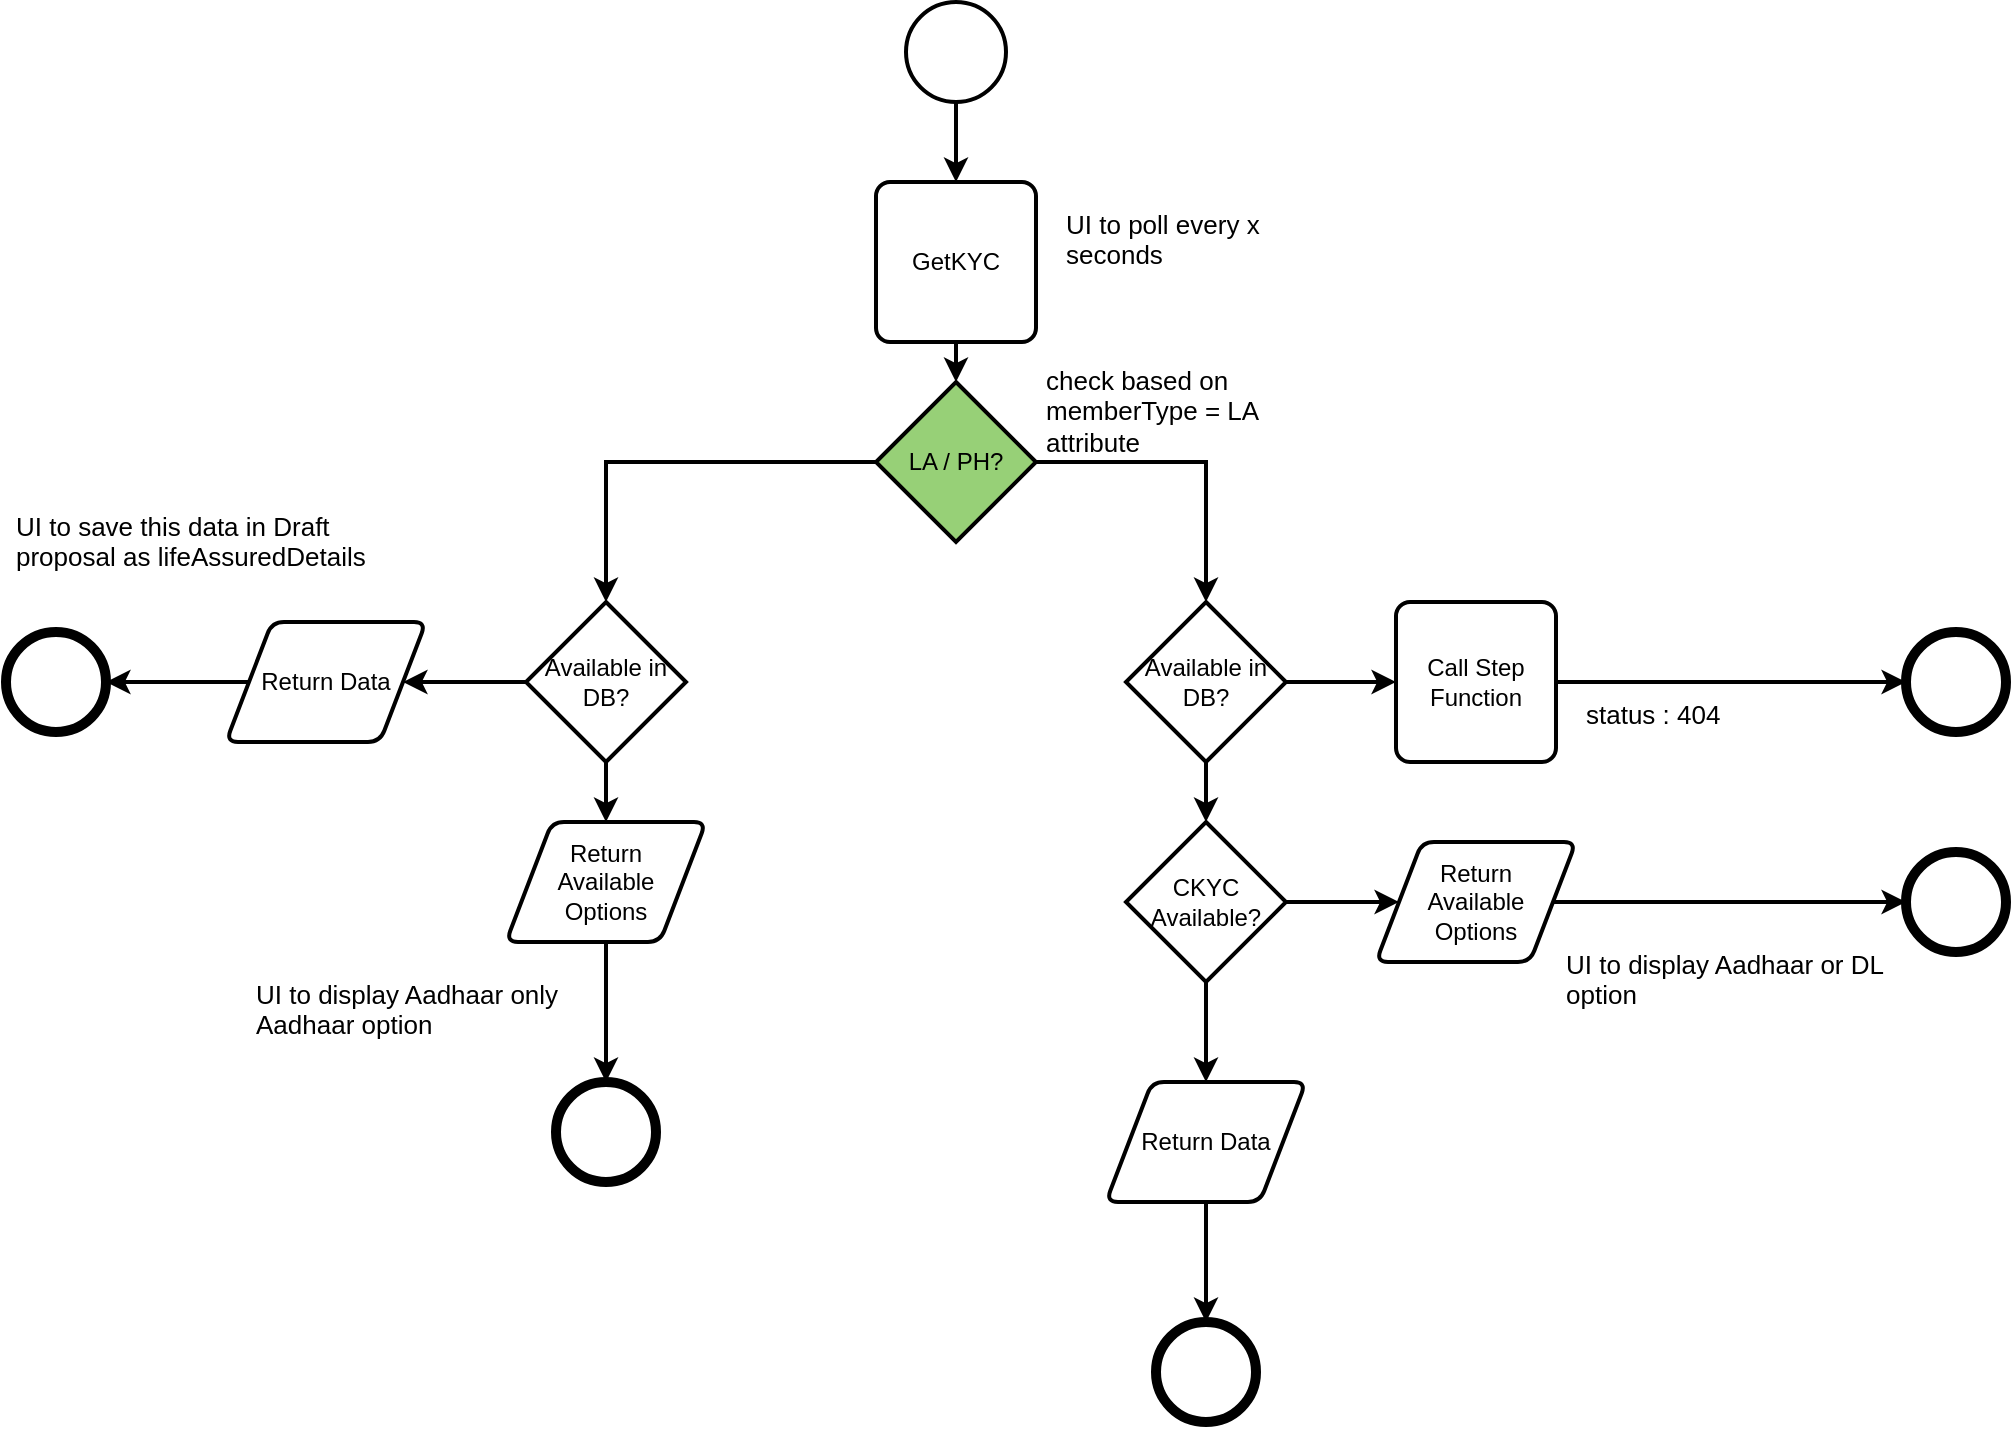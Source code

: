 <mxfile version="21.8.2" type="github">
  <diagram name="Page-1" id="XI_YfOdhx-SJYV5ovgZb">
    <mxGraphModel dx="1768" dy="817" grid="0" gridSize="10" guides="1" tooltips="1" connect="1" arrows="1" fold="1" page="0" pageScale="1" pageWidth="850" pageHeight="1100" math="0" shadow="0">
      <root>
        <mxCell id="0" />
        <mxCell id="1" parent="0" />
        <mxCell id="BLmpcNob6G6IbGxpa6Lp-56" style="edgeStyle=orthogonalEdgeStyle;rounded=0;orthogonalLoop=1;jettySize=auto;html=1;exitX=0.5;exitY=1;exitDx=0;exitDy=0;exitPerimeter=0;entryX=0.5;entryY=0;entryDx=0;entryDy=0;strokeWidth=2;" edge="1" parent="1" source="BLmpcNob6G6IbGxpa6Lp-38" target="BLmpcNob6G6IbGxpa6Lp-39">
          <mxGeometry relative="1" as="geometry" />
        </mxCell>
        <mxCell id="BLmpcNob6G6IbGxpa6Lp-38" value="" style="strokeWidth=2;html=1;shape=mxgraph.flowchart.start_2;whiteSpace=wrap;" vertex="1" parent="1">
          <mxGeometry x="340" y="40" width="50" height="50" as="geometry" />
        </mxCell>
        <mxCell id="BLmpcNob6G6IbGxpa6Lp-39" value="GetKYC" style="rounded=1;whiteSpace=wrap;html=1;absoluteArcSize=1;arcSize=14;strokeWidth=2;" vertex="1" parent="1">
          <mxGeometry x="325" y="130" width="80" height="80" as="geometry" />
        </mxCell>
        <mxCell id="BLmpcNob6G6IbGxpa6Lp-60" style="edgeStyle=orthogonalEdgeStyle;shape=connector;rounded=0;orthogonalLoop=1;jettySize=auto;html=1;exitX=1;exitY=0.5;exitDx=0;exitDy=0;exitPerimeter=0;entryX=0;entryY=0.5;entryDx=0;entryDy=0;labelBackgroundColor=default;strokeColor=default;strokeWidth=2;align=center;verticalAlign=middle;fontFamily=Helvetica;fontSize=11;fontColor=default;endArrow=classic;" edge="1" parent="1" source="BLmpcNob6G6IbGxpa6Lp-40" target="BLmpcNob6G6IbGxpa6Lp-43">
          <mxGeometry relative="1" as="geometry" />
        </mxCell>
        <mxCell id="BLmpcNob6G6IbGxpa6Lp-40" value="Available in DB?" style="strokeWidth=2;html=1;shape=mxgraph.flowchart.decision;whiteSpace=wrap;" vertex="1" parent="1">
          <mxGeometry x="450" y="340" width="80" height="80" as="geometry" />
        </mxCell>
        <mxCell id="BLmpcNob6G6IbGxpa6Lp-67" style="edgeStyle=orthogonalEdgeStyle;shape=connector;rounded=0;orthogonalLoop=1;jettySize=auto;html=1;exitX=0.5;exitY=1;exitDx=0;exitDy=0;labelBackgroundColor=default;strokeColor=default;strokeWidth=2;align=center;verticalAlign=middle;fontFamily=Helvetica;fontSize=11;fontColor=default;endArrow=classic;" edge="1" parent="1" source="BLmpcNob6G6IbGxpa6Lp-41" target="BLmpcNob6G6IbGxpa6Lp-42">
          <mxGeometry relative="1" as="geometry" />
        </mxCell>
        <mxCell id="BLmpcNob6G6IbGxpa6Lp-41" value="Return Data" style="shape=parallelogram;html=1;strokeWidth=2;perimeter=parallelogramPerimeter;whiteSpace=wrap;rounded=1;arcSize=12;size=0.23;" vertex="1" parent="1">
          <mxGeometry x="440" y="580" width="100" height="60" as="geometry" />
        </mxCell>
        <mxCell id="BLmpcNob6G6IbGxpa6Lp-42" value="" style="shape=ellipse;html=1;dashed=0;whiteSpace=wrap;aspect=fixed;strokeWidth=5;perimeter=ellipsePerimeter;" vertex="1" parent="1">
          <mxGeometry x="465" y="700" width="50" height="50" as="geometry" />
        </mxCell>
        <mxCell id="BLmpcNob6G6IbGxpa6Lp-62" style="edgeStyle=orthogonalEdgeStyle;shape=connector;rounded=0;orthogonalLoop=1;jettySize=auto;html=1;exitX=1;exitY=0.5;exitDx=0;exitDy=0;entryX=0;entryY=0.5;entryDx=0;entryDy=0;labelBackgroundColor=default;strokeColor=default;strokeWidth=2;align=center;verticalAlign=middle;fontFamily=Helvetica;fontSize=11;fontColor=default;endArrow=classic;" edge="1" parent="1" source="BLmpcNob6G6IbGxpa6Lp-43" target="BLmpcNob6G6IbGxpa6Lp-45">
          <mxGeometry relative="1" as="geometry" />
        </mxCell>
        <mxCell id="BLmpcNob6G6IbGxpa6Lp-43" value="Call Step Function" style="rounded=1;whiteSpace=wrap;html=1;absoluteArcSize=1;arcSize=14;strokeWidth=2;" vertex="1" parent="1">
          <mxGeometry x="585" y="340" width="80" height="80" as="geometry" />
        </mxCell>
        <mxCell id="BLmpcNob6G6IbGxpa6Lp-64" style="edgeStyle=orthogonalEdgeStyle;shape=connector;rounded=0;orthogonalLoop=1;jettySize=auto;html=1;exitX=1;exitY=0.5;exitDx=0;exitDy=0;exitPerimeter=0;labelBackgroundColor=default;strokeColor=default;strokeWidth=2;align=center;verticalAlign=middle;fontFamily=Helvetica;fontSize=11;fontColor=default;endArrow=classic;" edge="1" parent="1" source="BLmpcNob6G6IbGxpa6Lp-44" target="BLmpcNob6G6IbGxpa6Lp-47">
          <mxGeometry relative="1" as="geometry" />
        </mxCell>
        <mxCell id="BLmpcNob6G6IbGxpa6Lp-66" style="edgeStyle=orthogonalEdgeStyle;shape=connector;rounded=0;orthogonalLoop=1;jettySize=auto;html=1;exitX=0.5;exitY=1;exitDx=0;exitDy=0;exitPerimeter=0;labelBackgroundColor=default;strokeColor=default;strokeWidth=2;align=center;verticalAlign=middle;fontFamily=Helvetica;fontSize=11;fontColor=default;endArrow=classic;" edge="1" parent="1" source="BLmpcNob6G6IbGxpa6Lp-44" target="BLmpcNob6G6IbGxpa6Lp-41">
          <mxGeometry relative="1" as="geometry" />
        </mxCell>
        <mxCell id="BLmpcNob6G6IbGxpa6Lp-44" value="CKYC Available?" style="strokeWidth=2;html=1;shape=mxgraph.flowchart.decision;whiteSpace=wrap;" vertex="1" parent="1">
          <mxGeometry x="450" y="450" width="80" height="80" as="geometry" />
        </mxCell>
        <mxCell id="BLmpcNob6G6IbGxpa6Lp-45" value="" style="shape=ellipse;html=1;dashed=0;whiteSpace=wrap;aspect=fixed;strokeWidth=5;perimeter=ellipsePerimeter;" vertex="1" parent="1">
          <mxGeometry x="840" y="355" width="50" height="50" as="geometry" />
        </mxCell>
        <mxCell id="BLmpcNob6G6IbGxpa6Lp-63" style="edgeStyle=orthogonalEdgeStyle;shape=connector;rounded=0;orthogonalLoop=1;jettySize=auto;html=1;exitX=1;exitY=0.5;exitDx=0;exitDy=0;labelBackgroundColor=default;strokeColor=default;strokeWidth=2;align=center;verticalAlign=middle;fontFamily=Helvetica;fontSize=11;fontColor=default;endArrow=classic;" edge="1" parent="1" source="BLmpcNob6G6IbGxpa6Lp-47" target="BLmpcNob6G6IbGxpa6Lp-48">
          <mxGeometry relative="1" as="geometry" />
        </mxCell>
        <mxCell id="BLmpcNob6G6IbGxpa6Lp-47" value="Return &lt;br&gt;Available &lt;br&gt;Options" style="shape=parallelogram;html=1;strokeWidth=2;perimeter=parallelogramPerimeter;whiteSpace=wrap;rounded=1;arcSize=12;size=0.23;" vertex="1" parent="1">
          <mxGeometry x="575" y="460" width="100" height="60" as="geometry" />
        </mxCell>
        <mxCell id="BLmpcNob6G6IbGxpa6Lp-48" value="" style="shape=ellipse;html=1;dashed=0;whiteSpace=wrap;aspect=fixed;strokeWidth=5;perimeter=ellipsePerimeter;" vertex="1" parent="1">
          <mxGeometry x="840" y="465" width="50" height="50" as="geometry" />
        </mxCell>
        <mxCell id="BLmpcNob6G6IbGxpa6Lp-50" value="LA / PH?" style="strokeWidth=2;html=1;shape=mxgraph.flowchart.decision;whiteSpace=wrap;fillColor=#97D077;" vertex="1" parent="1">
          <mxGeometry x="325" y="230" width="80" height="80" as="geometry" />
        </mxCell>
        <mxCell id="BLmpcNob6G6IbGxpa6Lp-68" style="edgeStyle=orthogonalEdgeStyle;shape=connector;rounded=0;orthogonalLoop=1;jettySize=auto;html=1;exitX=0.5;exitY=1;exitDx=0;exitDy=0;exitPerimeter=0;entryX=0.5;entryY=0;entryDx=0;entryDy=0;labelBackgroundColor=default;strokeColor=default;strokeWidth=2;align=center;verticalAlign=middle;fontFamily=Helvetica;fontSize=11;fontColor=default;endArrow=classic;" edge="1" parent="1" source="BLmpcNob6G6IbGxpa6Lp-51" target="BLmpcNob6G6IbGxpa6Lp-52">
          <mxGeometry relative="1" as="geometry" />
        </mxCell>
        <mxCell id="BLmpcNob6G6IbGxpa6Lp-70" style="edgeStyle=orthogonalEdgeStyle;shape=connector;rounded=0;orthogonalLoop=1;jettySize=auto;html=1;exitX=0;exitY=0.5;exitDx=0;exitDy=0;exitPerimeter=0;entryX=1;entryY=0.5;entryDx=0;entryDy=0;labelBackgroundColor=default;strokeColor=default;strokeWidth=2;align=center;verticalAlign=middle;fontFamily=Helvetica;fontSize=11;fontColor=default;endArrow=classic;" edge="1" parent="1" source="BLmpcNob6G6IbGxpa6Lp-51" target="BLmpcNob6G6IbGxpa6Lp-54">
          <mxGeometry relative="1" as="geometry" />
        </mxCell>
        <mxCell id="BLmpcNob6G6IbGxpa6Lp-51" value="Available in DB?" style="strokeWidth=2;html=1;shape=mxgraph.flowchart.decision;whiteSpace=wrap;" vertex="1" parent="1">
          <mxGeometry x="150" y="340" width="80" height="80" as="geometry" />
        </mxCell>
        <mxCell id="BLmpcNob6G6IbGxpa6Lp-69" style="edgeStyle=orthogonalEdgeStyle;shape=connector;rounded=0;orthogonalLoop=1;jettySize=auto;html=1;exitX=0.5;exitY=1;exitDx=0;exitDy=0;entryX=0.5;entryY=0;entryDx=0;entryDy=0;labelBackgroundColor=default;strokeColor=default;strokeWidth=2;align=center;verticalAlign=middle;fontFamily=Helvetica;fontSize=11;fontColor=default;endArrow=classic;" edge="1" parent="1" source="BLmpcNob6G6IbGxpa6Lp-52" target="BLmpcNob6G6IbGxpa6Lp-53">
          <mxGeometry relative="1" as="geometry" />
        </mxCell>
        <mxCell id="BLmpcNob6G6IbGxpa6Lp-52" value="Return&lt;br&gt;Available&lt;br&gt;Options" style="shape=parallelogram;html=1;strokeWidth=2;perimeter=parallelogramPerimeter;whiteSpace=wrap;rounded=1;arcSize=12;size=0.23;" vertex="1" parent="1">
          <mxGeometry x="140" y="450" width="100" height="60" as="geometry" />
        </mxCell>
        <mxCell id="BLmpcNob6G6IbGxpa6Lp-53" value="" style="shape=ellipse;html=1;dashed=0;whiteSpace=wrap;aspect=fixed;strokeWidth=5;perimeter=ellipsePerimeter;" vertex="1" parent="1">
          <mxGeometry x="165" y="580" width="50" height="50" as="geometry" />
        </mxCell>
        <mxCell id="BLmpcNob6G6IbGxpa6Lp-71" style="edgeStyle=orthogonalEdgeStyle;shape=connector;rounded=0;orthogonalLoop=1;jettySize=auto;html=1;exitX=0;exitY=0.5;exitDx=0;exitDy=0;entryX=1;entryY=0.5;entryDx=0;entryDy=0;labelBackgroundColor=default;strokeColor=default;strokeWidth=2;align=center;verticalAlign=middle;fontFamily=Helvetica;fontSize=11;fontColor=default;endArrow=classic;" edge="1" parent="1" source="BLmpcNob6G6IbGxpa6Lp-54" target="BLmpcNob6G6IbGxpa6Lp-55">
          <mxGeometry relative="1" as="geometry" />
        </mxCell>
        <mxCell id="BLmpcNob6G6IbGxpa6Lp-54" value="Return Data" style="shape=parallelogram;html=1;strokeWidth=2;perimeter=parallelogramPerimeter;whiteSpace=wrap;rounded=1;arcSize=12;size=0.23;" vertex="1" parent="1">
          <mxGeometry y="350" width="100" height="60" as="geometry" />
        </mxCell>
        <mxCell id="BLmpcNob6G6IbGxpa6Lp-55" value="" style="shape=ellipse;html=1;dashed=0;whiteSpace=wrap;aspect=fixed;strokeWidth=5;perimeter=ellipsePerimeter;" vertex="1" parent="1">
          <mxGeometry x="-110" y="355" width="50" height="50" as="geometry" />
        </mxCell>
        <mxCell id="BLmpcNob6G6IbGxpa6Lp-57" style="edgeStyle=orthogonalEdgeStyle;rounded=0;orthogonalLoop=1;jettySize=auto;html=1;exitX=0.5;exitY=1;exitDx=0;exitDy=0;entryX=0.5;entryY=0;entryDx=0;entryDy=0;entryPerimeter=0;strokeWidth=2;" edge="1" parent="1" source="BLmpcNob6G6IbGxpa6Lp-39" target="BLmpcNob6G6IbGxpa6Lp-50">
          <mxGeometry relative="1" as="geometry" />
        </mxCell>
        <mxCell id="BLmpcNob6G6IbGxpa6Lp-58" style="edgeStyle=orthogonalEdgeStyle;rounded=0;orthogonalLoop=1;jettySize=auto;html=1;entryX=0.5;entryY=0;entryDx=0;entryDy=0;entryPerimeter=0;strokeWidth=2;" edge="1" parent="1" source="BLmpcNob6G6IbGxpa6Lp-50" target="BLmpcNob6G6IbGxpa6Lp-51">
          <mxGeometry relative="1" as="geometry" />
        </mxCell>
        <mxCell id="BLmpcNob6G6IbGxpa6Lp-59" style="edgeStyle=orthogonalEdgeStyle;shape=connector;rounded=0;orthogonalLoop=1;jettySize=auto;html=1;exitX=1;exitY=0.5;exitDx=0;exitDy=0;exitPerimeter=0;entryX=0.5;entryY=0;entryDx=0;entryDy=0;entryPerimeter=0;labelBackgroundColor=default;strokeColor=default;strokeWidth=2;align=center;verticalAlign=middle;fontFamily=Helvetica;fontSize=11;fontColor=default;endArrow=classic;" edge="1" parent="1" source="BLmpcNob6G6IbGxpa6Lp-50" target="BLmpcNob6G6IbGxpa6Lp-40">
          <mxGeometry relative="1" as="geometry" />
        </mxCell>
        <mxCell id="BLmpcNob6G6IbGxpa6Lp-65" style="edgeStyle=orthogonalEdgeStyle;shape=connector;rounded=0;orthogonalLoop=1;jettySize=auto;html=1;exitX=0.5;exitY=1;exitDx=0;exitDy=0;exitPerimeter=0;entryX=0.5;entryY=0;entryDx=0;entryDy=0;entryPerimeter=0;labelBackgroundColor=default;strokeColor=default;strokeWidth=2;align=center;verticalAlign=middle;fontFamily=Helvetica;fontSize=11;fontColor=default;endArrow=classic;" edge="1" parent="1" source="BLmpcNob6G6IbGxpa6Lp-40" target="BLmpcNob6G6IbGxpa6Lp-44">
          <mxGeometry relative="1" as="geometry" />
        </mxCell>
        <mxCell id="BLmpcNob6G6IbGxpa6Lp-74" value="&lt;h1 style=&quot;font-size: 13px;&quot;&gt;&lt;span style=&quot;background-color: initial; font-size: 13px; font-weight: normal;&quot;&gt;UI to display Aadhaar or DL option&lt;/span&gt;&lt;br style=&quot;font-size: 13px;&quot;&gt;&lt;/h1&gt;" style="text;html=1;strokeColor=none;fillColor=none;spacing=5;spacingTop=-20;whiteSpace=wrap;overflow=hidden;rounded=0;fontSize=13;fontFamily=Helvetica;fontColor=default;" vertex="1" parent="1">
          <mxGeometry x="665" y="515" width="190" height="50" as="geometry" />
        </mxCell>
        <mxCell id="BLmpcNob6G6IbGxpa6Lp-76" value="&lt;h1 style=&quot;font-size: 13px;&quot;&gt;&lt;span style=&quot;background-color: initial; font-size: 13px; font-weight: normal;&quot;&gt;UI to display Aadhaar only Aadhaar option&lt;/span&gt;&lt;br style=&quot;font-size: 13px;&quot;&gt;&lt;/h1&gt;" style="text;html=1;strokeColor=none;fillColor=none;spacing=5;spacingTop=-20;whiteSpace=wrap;overflow=hidden;rounded=0;fontSize=13;fontFamily=Helvetica;fontColor=default;" vertex="1" parent="1">
          <mxGeometry x="10" y="530" width="190" height="50" as="geometry" />
        </mxCell>
        <mxCell id="BLmpcNob6G6IbGxpa6Lp-77" value="&lt;h1 style=&quot;font-size: 13px;&quot;&gt;&lt;span style=&quot;background-color: initial; font-size: 13px; font-weight: normal;&quot;&gt;status : 404&lt;/span&gt;&lt;br style=&quot;font-size: 13px;&quot;&gt;&lt;/h1&gt;" style="text;html=1;strokeColor=none;fillColor=none;spacing=5;spacingTop=-20;whiteSpace=wrap;overflow=hidden;rounded=0;fontSize=13;fontFamily=Helvetica;fontColor=default;" vertex="1" parent="1">
          <mxGeometry x="675" y="390" width="125" height="50" as="geometry" />
        </mxCell>
        <mxCell id="BLmpcNob6G6IbGxpa6Lp-78" value="&lt;h1 style=&quot;font-size: 13px;&quot;&gt;&lt;span style=&quot;background-color: initial; font-size: 13px; font-weight: normal;&quot;&gt;UI to poll every x seconds&lt;/span&gt;&lt;br style=&quot;font-size: 13px;&quot;&gt;&lt;/h1&gt;" style="text;html=1;strokeColor=none;fillColor=none;spacing=5;spacingTop=-20;whiteSpace=wrap;overflow=hidden;rounded=0;fontSize=13;fontFamily=Helvetica;fontColor=default;" vertex="1" parent="1">
          <mxGeometry x="415" y="145" width="125" height="50" as="geometry" />
        </mxCell>
        <mxCell id="BLmpcNob6G6IbGxpa6Lp-79" value="&lt;h1 style=&quot;font-size: 13px;&quot;&gt;&lt;span style=&quot;background-color: initial; font-size: 13px; font-weight: normal;&quot;&gt;UI to save this data in Draft proposal as lifeAssuredDetails&lt;/span&gt;&lt;br style=&quot;font-size: 13px;&quot;&gt;&lt;/h1&gt;" style="text;html=1;strokeColor=none;fillColor=none;spacing=5;spacingTop=-20;whiteSpace=wrap;overflow=hidden;rounded=0;fontSize=13;fontFamily=Helvetica;fontColor=default;" vertex="1" parent="1">
          <mxGeometry x="-110" y="296" width="190" height="50" as="geometry" />
        </mxCell>
        <mxCell id="BLmpcNob6G6IbGxpa6Lp-80" value="&lt;h1 style=&quot;font-size: 13px;&quot;&gt;&lt;span style=&quot;background-color: initial; font-size: 13px; font-weight: normal;&quot;&gt;check based on memberType = LA attribute&lt;/span&gt;&lt;br style=&quot;font-size: 13px;&quot;&gt;&lt;/h1&gt;" style="text;html=1;strokeColor=none;fillColor=none;spacing=5;spacingTop=-20;whiteSpace=wrap;overflow=hidden;rounded=0;fontSize=13;fontFamily=Helvetica;fontColor=default;" vertex="1" parent="1">
          <mxGeometry x="405" y="223" width="125" height="50" as="geometry" />
        </mxCell>
      </root>
    </mxGraphModel>
  </diagram>
</mxfile>
